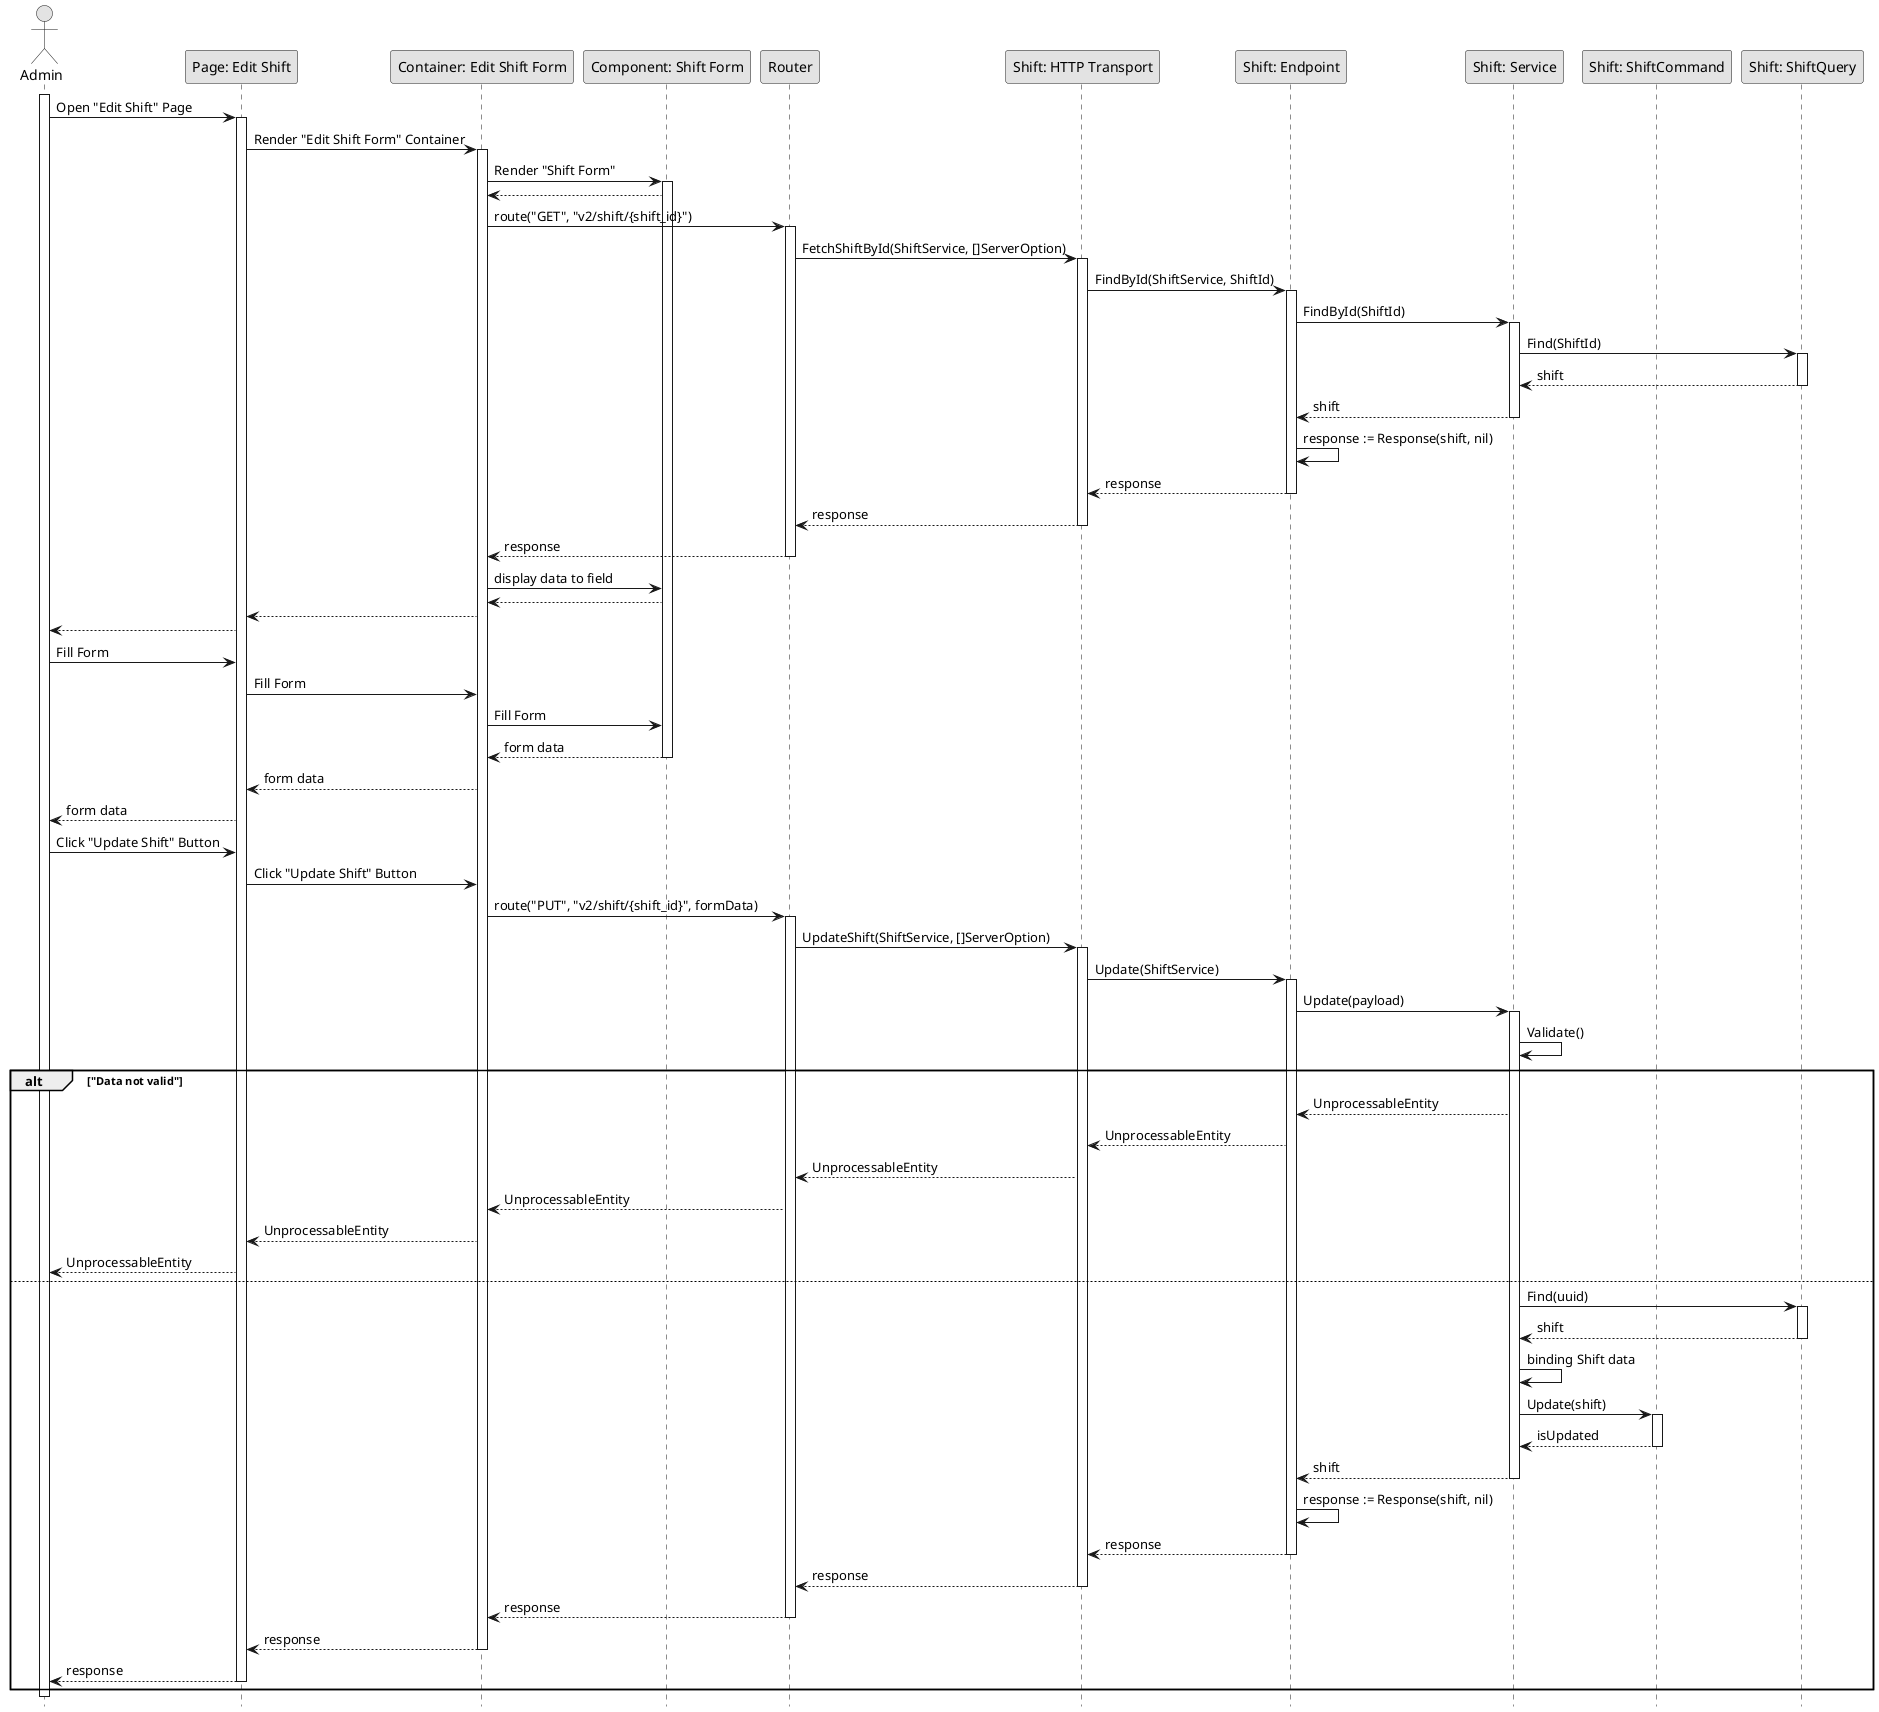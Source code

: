 @startuml UpdateShift

skinparam Monochrome true
skinparam Shadowing false
hide footbox

actor Admin
participant "Page: Edit Shift" as EditShiftPage
participant "Container: Edit Shift Form" as EditShiftFormContainer
participant "Component: Shift Form" as ShiftForm
participant "Router" as Router
participant "Shift: HTTP Transport" as ShiftHTTPTransport
participant "Shift: Endpoint" as ShiftEndpoint
participant "Shift: Service" as ShiftService
participant "Shift: ShiftCommand" as ShiftCommand
participant "Shift: ShiftQuery" as ShiftQuery

activate Admin

Admin->EditShiftPage: Open "Edit Shift" Page
activate EditShiftPage
EditShiftPage->EditShiftFormContainer: Render "Edit Shift Form" Container
activate EditShiftFormContainer
EditShiftFormContainer->ShiftForm: Render "Shift Form"
activate ShiftForm
ShiftForm-->EditShiftFormContainer
EditShiftFormContainer->Router: route("GET", "v2/shift/{shift_id}")
activate Router
Router->ShiftHTTPTransport: FetchShiftById(ShiftService, []ServerOption)
activate ShiftHTTPTransport
ShiftHTTPTransport->ShiftEndpoint: FindById(ShiftService, ShiftId)
activate ShiftEndpoint
ShiftEndpoint->ShiftService: FindById(ShiftId)
activate ShiftService
ShiftService->ShiftQuery: Find(ShiftId)
activate ShiftQuery
ShiftQuery-->ShiftService: shift
deactivate ShiftQuery
ShiftService-->ShiftEndpoint: shift
deactivate ShiftService
ShiftEndpoint->ShiftEndpoint: response := Response(shift, nil)
ShiftEndpoint-->ShiftHTTPTransport: response
deactivate ShiftEndpoint
ShiftHTTPTransport-->Router: response
deactivate ShiftHTTPTransport
Router-->EditShiftFormContainer: response
deactivate Router
EditShiftFormContainer->ShiftForm: display data to field
ShiftForm-->EditShiftFormContainer
EditShiftFormContainer-->EditShiftPage
EditShiftPage-->Admin

Admin->EditShiftPage: Fill Form
EditShiftPage->EditShiftFormContainer: Fill Form
EditShiftFormContainer->ShiftForm: Fill Form
ShiftForm-->EditShiftFormContainer: form data
deactivate ShiftForm
EditShiftFormContainer-->EditShiftPage: form data
EditShiftPage-->Admin: form data

Admin->EditShiftPage: Click "Update Shift" Button
EditShiftPage->EditShiftFormContainer: Click "Update Shift" Button
EditShiftFormContainer->Router: route("PUT", "v2/shift/{shift_id}", formData)
activate Router
Router->ShiftHTTPTransport: UpdateShift(ShiftService, []ServerOption)
activate ShiftHTTPTransport
ShiftHTTPTransport->ShiftEndpoint: Update(ShiftService)
activate ShiftEndpoint
ShiftEndpoint->ShiftService: Update(payload)
activate ShiftService
ShiftService->ShiftService: Validate()

alt "Data not valid"
    ShiftService-->ShiftEndpoint: UnprocessableEntity
    ShiftEndpoint-->ShiftHTTPTransport: UnprocessableEntity
    ShiftHTTPTransport-->Router: UnprocessableEntity
    Router-->EditShiftFormContainer: UnprocessableEntity
    EditShiftFormContainer-->EditShiftPage: UnprocessableEntity
    EditShiftPage-->Admin: UnprocessableEntity
else
    ShiftService->ShiftQuery: Find(uuid)
    activate ShiftQuery
    ShiftQuery-->ShiftService: shift
    deactivate ShiftQuery
    ShiftService->ShiftService: binding Shift data
    ShiftService->ShiftCommand: Update(shift)
    activate ShiftCommand
    ShiftCommand-->ShiftService: isUpdated
    deactivate ShiftCommand
    ShiftService-->ShiftEndpoint: shift
    deactivate ShiftService
    ShiftEndpoint->ShiftEndpoint: response := Response(shift, nil)
    ShiftEndpoint-->ShiftHTTPTransport: response
    deactivate ShiftEndpoint
    ShiftHTTPTransport-->Router: response
    deactivate ShiftHTTPTransport
    Router-->EditShiftFormContainer: response
    deactivate Router
    EditShiftFormContainer-->EditShiftPage: response
    deactivate EditShiftFormContainer
    EditShiftPage-->Admin: response
    deactivate EditShiftPage
end

deactivate Admin

@enduml